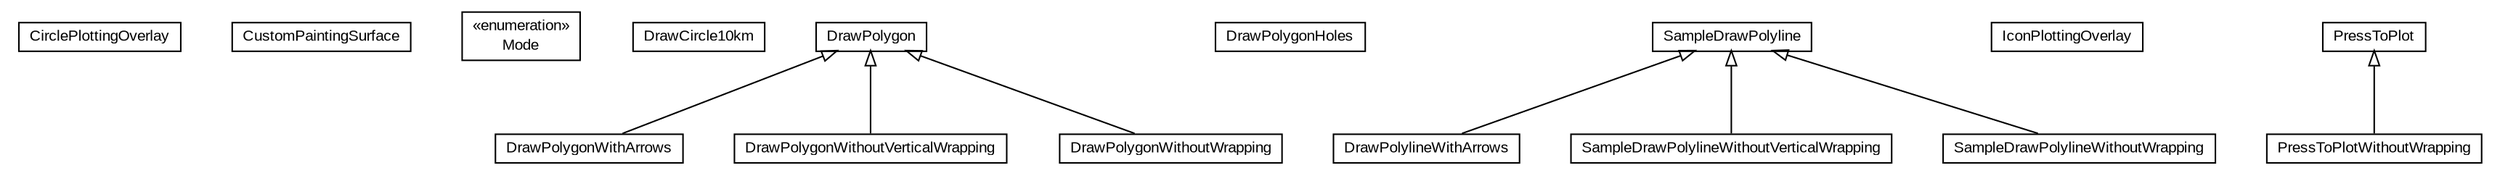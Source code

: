 #!/usr/local/bin/dot
#
# Class diagram 
# Generated by UMLGraph version R5_6-24-gf6e263 (http://www.umlgraph.org/)
#

digraph G {
	edge [fontname="arial",fontsize=10,labelfontname="arial",labelfontsize=10];
	node [fontname="arial",fontsize=10,shape=plaintext];
	nodesep=0.25;
	ranksep=0.5;
	// org.osmdroid.samplefragments.drawing.CirclePlottingOverlay
	c12953 [label=<<table title="org.osmdroid.samplefragments.drawing.CirclePlottingOverlay" border="0" cellborder="1" cellspacing="0" cellpadding="2" port="p" href="./CirclePlottingOverlay.html">
		<tr><td><table border="0" cellspacing="0" cellpadding="1">
<tr><td align="center" balign="center"> CirclePlottingOverlay </td></tr>
		</table></td></tr>
		</table>>, URL="./CirclePlottingOverlay.html", fontname="arial", fontcolor="black", fontsize=10.0];
	// org.osmdroid.samplefragments.drawing.CustomPaintingSurface
	c12954 [label=<<table title="org.osmdroid.samplefragments.drawing.CustomPaintingSurface" border="0" cellborder="1" cellspacing="0" cellpadding="2" port="p" href="./CustomPaintingSurface.html">
		<tr><td><table border="0" cellspacing="0" cellpadding="1">
<tr><td align="center" balign="center"> CustomPaintingSurface </td></tr>
		</table></td></tr>
		</table>>, URL="./CustomPaintingSurface.html", fontname="arial", fontcolor="black", fontsize=10.0];
	// org.osmdroid.samplefragments.drawing.CustomPaintingSurface.Mode
	c12955 [label=<<table title="org.osmdroid.samplefragments.drawing.CustomPaintingSurface.Mode" border="0" cellborder="1" cellspacing="0" cellpadding="2" port="p" href="./CustomPaintingSurface.Mode.html">
		<tr><td><table border="0" cellspacing="0" cellpadding="1">
<tr><td align="center" balign="center"> &#171;enumeration&#187; </td></tr>
<tr><td align="center" balign="center"> Mode </td></tr>
		</table></td></tr>
		</table>>, URL="./CustomPaintingSurface.Mode.html", fontname="arial", fontcolor="black", fontsize=10.0];
	// org.osmdroid.samplefragments.drawing.DrawCircle10km
	c12956 [label=<<table title="org.osmdroid.samplefragments.drawing.DrawCircle10km" border="0" cellborder="1" cellspacing="0" cellpadding="2" port="p" href="./DrawCircle10km.html">
		<tr><td><table border="0" cellspacing="0" cellpadding="1">
<tr><td align="center" balign="center"> DrawCircle10km </td></tr>
		</table></td></tr>
		</table>>, URL="./DrawCircle10km.html", fontname="arial", fontcolor="black", fontsize=10.0];
	// org.osmdroid.samplefragments.drawing.DrawPolygon
	c12957 [label=<<table title="org.osmdroid.samplefragments.drawing.DrawPolygon" border="0" cellborder="1" cellspacing="0" cellpadding="2" port="p" href="./DrawPolygon.html">
		<tr><td><table border="0" cellspacing="0" cellpadding="1">
<tr><td align="center" balign="center"> DrawPolygon </td></tr>
		</table></td></tr>
		</table>>, URL="./DrawPolygon.html", fontname="arial", fontcolor="black", fontsize=10.0];
	// org.osmdroid.samplefragments.drawing.DrawPolygonHoles
	c12958 [label=<<table title="org.osmdroid.samplefragments.drawing.DrawPolygonHoles" border="0" cellborder="1" cellspacing="0" cellpadding="2" port="p" href="./DrawPolygonHoles.html">
		<tr><td><table border="0" cellspacing="0" cellpadding="1">
<tr><td align="center" balign="center"> DrawPolygonHoles </td></tr>
		</table></td></tr>
		</table>>, URL="./DrawPolygonHoles.html", fontname="arial", fontcolor="black", fontsize=10.0];
	// org.osmdroid.samplefragments.drawing.DrawPolygonWithArrows
	c12959 [label=<<table title="org.osmdroid.samplefragments.drawing.DrawPolygonWithArrows" border="0" cellborder="1" cellspacing="0" cellpadding="2" port="p" href="./DrawPolygonWithArrows.html">
		<tr><td><table border="0" cellspacing="0" cellpadding="1">
<tr><td align="center" balign="center"> DrawPolygonWithArrows </td></tr>
		</table></td></tr>
		</table>>, URL="./DrawPolygonWithArrows.html", fontname="arial", fontcolor="black", fontsize=10.0];
	// org.osmdroid.samplefragments.drawing.DrawPolygonWithoutVerticalWrapping
	c12960 [label=<<table title="org.osmdroid.samplefragments.drawing.DrawPolygonWithoutVerticalWrapping" border="0" cellborder="1" cellspacing="0" cellpadding="2" port="p" href="./DrawPolygonWithoutVerticalWrapping.html">
		<tr><td><table border="0" cellspacing="0" cellpadding="1">
<tr><td align="center" balign="center"> DrawPolygonWithoutVerticalWrapping </td></tr>
		</table></td></tr>
		</table>>, URL="./DrawPolygonWithoutVerticalWrapping.html", fontname="arial", fontcolor="black", fontsize=10.0];
	// org.osmdroid.samplefragments.drawing.DrawPolygonWithoutWrapping
	c12961 [label=<<table title="org.osmdroid.samplefragments.drawing.DrawPolygonWithoutWrapping" border="0" cellborder="1" cellspacing="0" cellpadding="2" port="p" href="./DrawPolygonWithoutWrapping.html">
		<tr><td><table border="0" cellspacing="0" cellpadding="1">
<tr><td align="center" balign="center"> DrawPolygonWithoutWrapping </td></tr>
		</table></td></tr>
		</table>>, URL="./DrawPolygonWithoutWrapping.html", fontname="arial", fontcolor="black", fontsize=10.0];
	// org.osmdroid.samplefragments.drawing.DrawPolylineWithArrows
	c12962 [label=<<table title="org.osmdroid.samplefragments.drawing.DrawPolylineWithArrows" border="0" cellborder="1" cellspacing="0" cellpadding="2" port="p" href="./DrawPolylineWithArrows.html">
		<tr><td><table border="0" cellspacing="0" cellpadding="1">
<tr><td align="center" balign="center"> DrawPolylineWithArrows </td></tr>
		</table></td></tr>
		</table>>, URL="./DrawPolylineWithArrows.html", fontname="arial", fontcolor="black", fontsize=10.0];
	// org.osmdroid.samplefragments.drawing.IconPlottingOverlay
	c12963 [label=<<table title="org.osmdroid.samplefragments.drawing.IconPlottingOverlay" border="0" cellborder="1" cellspacing="0" cellpadding="2" port="p" href="./IconPlottingOverlay.html">
		<tr><td><table border="0" cellspacing="0" cellpadding="1">
<tr><td align="center" balign="center"> IconPlottingOverlay </td></tr>
		</table></td></tr>
		</table>>, URL="./IconPlottingOverlay.html", fontname="arial", fontcolor="black", fontsize=10.0];
	// org.osmdroid.samplefragments.drawing.PressToPlot
	c12964 [label=<<table title="org.osmdroid.samplefragments.drawing.PressToPlot" border="0" cellborder="1" cellspacing="0" cellpadding="2" port="p" href="./PressToPlot.html">
		<tr><td><table border="0" cellspacing="0" cellpadding="1">
<tr><td align="center" balign="center"> PressToPlot </td></tr>
		</table></td></tr>
		</table>>, URL="./PressToPlot.html", fontname="arial", fontcolor="black", fontsize=10.0];
	// org.osmdroid.samplefragments.drawing.PressToPlotWithoutWrapping
	c12965 [label=<<table title="org.osmdroid.samplefragments.drawing.PressToPlotWithoutWrapping" border="0" cellborder="1" cellspacing="0" cellpadding="2" port="p" href="./PressToPlotWithoutWrapping.html">
		<tr><td><table border="0" cellspacing="0" cellpadding="1">
<tr><td align="center" balign="center"> PressToPlotWithoutWrapping </td></tr>
		</table></td></tr>
		</table>>, URL="./PressToPlotWithoutWrapping.html", fontname="arial", fontcolor="black", fontsize=10.0];
	// org.osmdroid.samplefragments.drawing.SampleDrawPolyline
	c12966 [label=<<table title="org.osmdroid.samplefragments.drawing.SampleDrawPolyline" border="0" cellborder="1" cellspacing="0" cellpadding="2" port="p" href="./SampleDrawPolyline.html">
		<tr><td><table border="0" cellspacing="0" cellpadding="1">
<tr><td align="center" balign="center"> SampleDrawPolyline </td></tr>
		</table></td></tr>
		</table>>, URL="./SampleDrawPolyline.html", fontname="arial", fontcolor="black", fontsize=10.0];
	// org.osmdroid.samplefragments.drawing.SampleDrawPolylineWithoutVerticalWrapping
	c12967 [label=<<table title="org.osmdroid.samplefragments.drawing.SampleDrawPolylineWithoutVerticalWrapping" border="0" cellborder="1" cellspacing="0" cellpadding="2" port="p" href="./SampleDrawPolylineWithoutVerticalWrapping.html">
		<tr><td><table border="0" cellspacing="0" cellpadding="1">
<tr><td align="center" balign="center"> SampleDrawPolylineWithoutVerticalWrapping </td></tr>
		</table></td></tr>
		</table>>, URL="./SampleDrawPolylineWithoutVerticalWrapping.html", fontname="arial", fontcolor="black", fontsize=10.0];
	// org.osmdroid.samplefragments.drawing.SampleDrawPolylineWithoutWrapping
	c12968 [label=<<table title="org.osmdroid.samplefragments.drawing.SampleDrawPolylineWithoutWrapping" border="0" cellborder="1" cellspacing="0" cellpadding="2" port="p" href="./SampleDrawPolylineWithoutWrapping.html">
		<tr><td><table border="0" cellspacing="0" cellpadding="1">
<tr><td align="center" balign="center"> SampleDrawPolylineWithoutWrapping </td></tr>
		</table></td></tr>
		</table>>, URL="./SampleDrawPolylineWithoutWrapping.html", fontname="arial", fontcolor="black", fontsize=10.0];
	//org.osmdroid.samplefragments.drawing.DrawPolygonWithArrows extends org.osmdroid.samplefragments.drawing.DrawPolygon
	c12957:p -> c12959:p [dir=back,arrowtail=empty];
	//org.osmdroid.samplefragments.drawing.DrawPolygonWithoutVerticalWrapping extends org.osmdroid.samplefragments.drawing.DrawPolygon
	c12957:p -> c12960:p [dir=back,arrowtail=empty];
	//org.osmdroid.samplefragments.drawing.DrawPolygonWithoutWrapping extends org.osmdroid.samplefragments.drawing.DrawPolygon
	c12957:p -> c12961:p [dir=back,arrowtail=empty];
	//org.osmdroid.samplefragments.drawing.DrawPolylineWithArrows extends org.osmdroid.samplefragments.drawing.SampleDrawPolyline
	c12966:p -> c12962:p [dir=back,arrowtail=empty];
	//org.osmdroid.samplefragments.drawing.PressToPlotWithoutWrapping extends org.osmdroid.samplefragments.drawing.PressToPlot
	c12964:p -> c12965:p [dir=back,arrowtail=empty];
	//org.osmdroid.samplefragments.drawing.SampleDrawPolylineWithoutVerticalWrapping extends org.osmdroid.samplefragments.drawing.SampleDrawPolyline
	c12966:p -> c12967:p [dir=back,arrowtail=empty];
	//org.osmdroid.samplefragments.drawing.SampleDrawPolylineWithoutWrapping extends org.osmdroid.samplefragments.drawing.SampleDrawPolyline
	c12966:p -> c12968:p [dir=back,arrowtail=empty];
}

